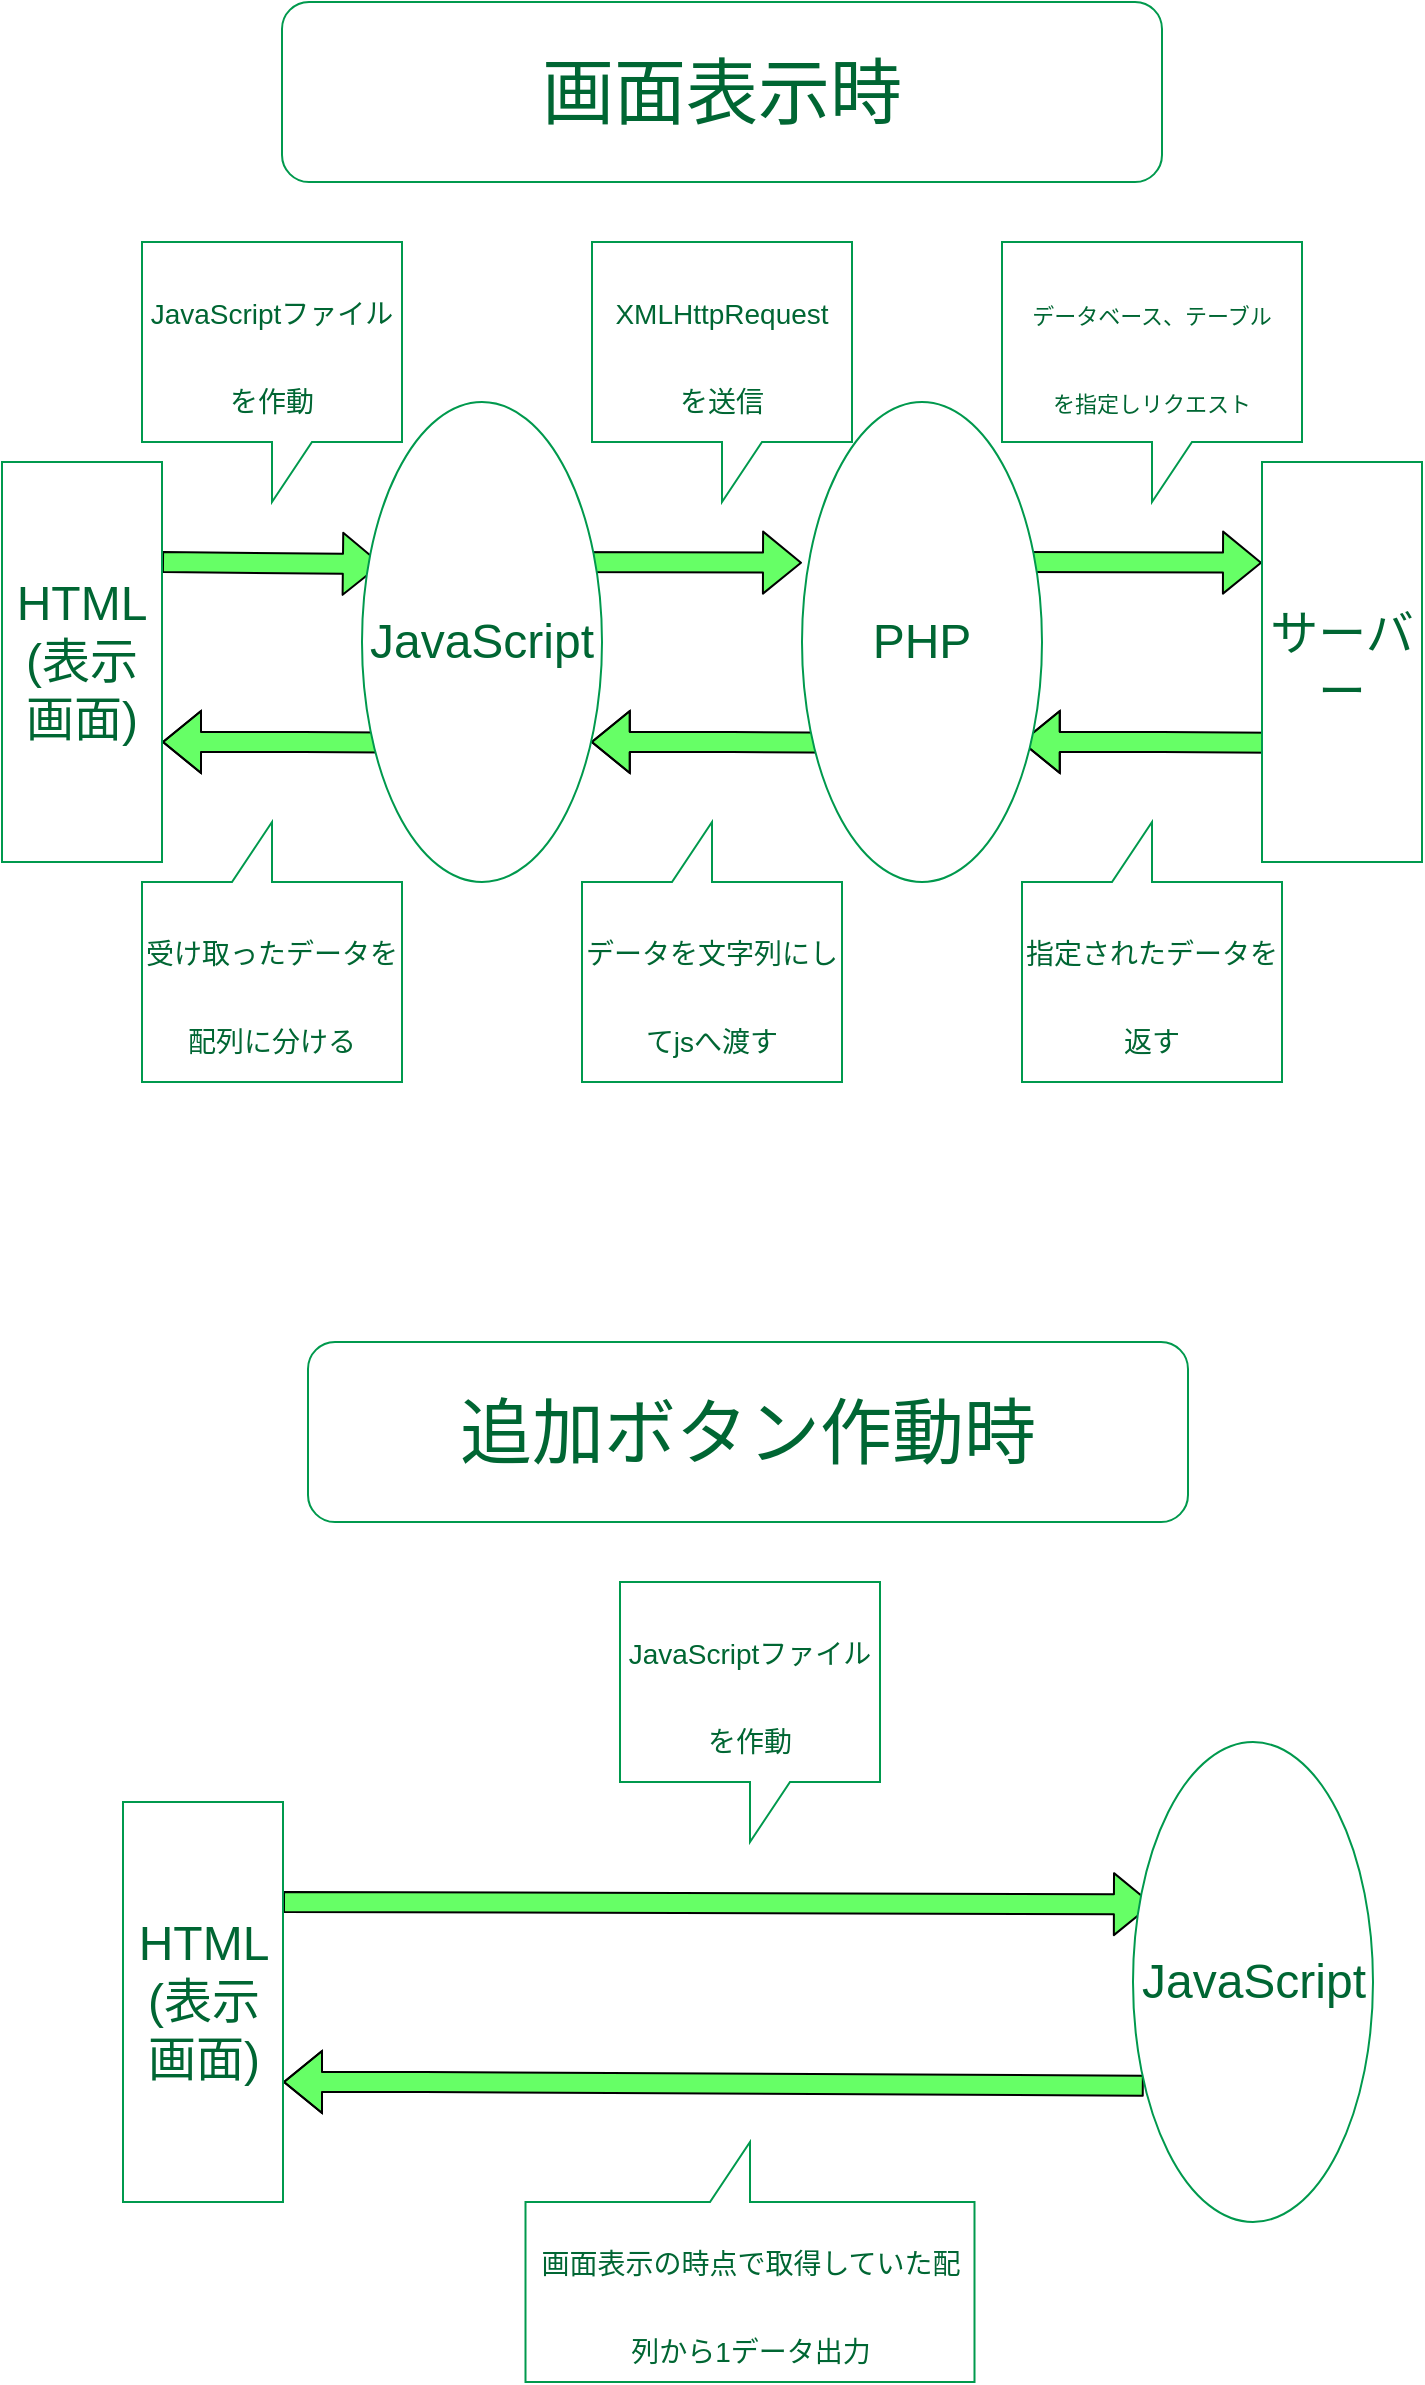 <mxfile>
    <diagram id="lHrpgoKARu-_UrLN1xA2" name="ページ1">
        <mxGraphModel dx="732" dy="1610" grid="1" gridSize="10" guides="1" tooltips="1" connect="1" arrows="1" fold="1" page="1" pageScale="1" pageWidth="827" pageHeight="1169" math="0" shadow="0">
            <root>
                <mxCell id="0"/>
                <mxCell id="1" parent="0"/>
                <mxCell id="654" style="edgeStyle=none;shape=flexArrow;html=1;fontSize=36;fontColor=#006633;fillColor=#66FF66;entryX=0.01;entryY=0.339;entryDx=0;entryDy=0;entryPerimeter=0;" edge="1" parent="1">
                    <mxGeometry relative="1" as="geometry">
                        <mxPoint x="251.2" y="360.36" as="sourcePoint"/>
                        <mxPoint x="120.0" y="360" as="targetPoint"/>
                        <Array as="points">
                            <mxPoint x="190.6" y="360"/>
                        </Array>
                    </mxGeometry>
                </mxCell>
                <mxCell id="653" style="edgeStyle=none;shape=flexArrow;html=1;fontSize=36;fontColor=#006633;fillColor=#66FF66;entryX=0.01;entryY=0.339;entryDx=0;entryDy=0;entryPerimeter=0;" edge="1" parent="1">
                    <mxGeometry relative="1" as="geometry">
                        <mxPoint x="465.6" y="360.36" as="sourcePoint"/>
                        <mxPoint x="334.4" y="360" as="targetPoint"/>
                        <Array as="points">
                            <mxPoint x="405" y="360"/>
                        </Array>
                    </mxGeometry>
                </mxCell>
                <mxCell id="650" style="edgeStyle=none;shape=flexArrow;html=1;fontSize=36;fontColor=#006633;fillColor=#66FF66;entryX=0.01;entryY=0.339;entryDx=0;entryDy=0;entryPerimeter=0;" edge="1" parent="1">
                    <mxGeometry relative="1" as="geometry">
                        <mxPoint x="680.6" y="360.36" as="sourcePoint"/>
                        <mxPoint x="549.4" y="360" as="targetPoint"/>
                        <Array as="points">
                            <mxPoint x="620" y="360"/>
                        </Array>
                    </mxGeometry>
                </mxCell>
                <mxCell id="644" style="edgeStyle=none;shape=flexArrow;html=1;fontSize=36;fontColor=#006633;fillColor=#66FF66;entryX=0.01;entryY=0.339;entryDx=0;entryDy=0;entryPerimeter=0;" edge="1" parent="1">
                    <mxGeometry relative="1" as="geometry">
                        <mxPoint x="308.8" y="270" as="sourcePoint"/>
                        <mxPoint x="440" y="270.36" as="targetPoint"/>
                    </mxGeometry>
                </mxCell>
                <mxCell id="643" style="edgeStyle=none;shape=flexArrow;html=1;fontSize=36;fontColor=#006633;fillColor=#66FF66;entryX=0.01;entryY=0.339;entryDx=0;entryDy=0;entryPerimeter=0;" edge="1" parent="1">
                    <mxGeometry relative="1" as="geometry">
                        <mxPoint x="538.8" y="270" as="sourcePoint"/>
                        <mxPoint x="670" y="270.36" as="targetPoint"/>
                    </mxGeometry>
                </mxCell>
                <mxCell id="633" value="&lt;font style=&quot;font-size: 24px;&quot;&gt;サーバー&lt;/font&gt;" style="rounded=0;whiteSpace=wrap;html=1;strokeColor=#00994D;fontColor=#006633;fillColor=#FFFFFF;" vertex="1" parent="1">
                    <mxGeometry x="670" y="220" width="80" height="200" as="geometry"/>
                </mxCell>
                <mxCell id="636" style="edgeStyle=none;shape=flexArrow;html=1;exitX=1;exitY=0.25;exitDx=0;exitDy=0;fontColor=#006633;entryX=0.083;entryY=0.338;entryDx=0;entryDy=0;entryPerimeter=0;fillColor=#66FF66;" edge="1" parent="1" source="634" target="638">
                    <mxGeometry relative="1" as="geometry">
                        <mxPoint x="200" y="271" as="targetPoint"/>
                    </mxGeometry>
                </mxCell>
                <mxCell id="634" value="&lt;font style=&quot;font-size: 24px;&quot;&gt;HTML&lt;br&gt;(表示画面)&lt;/font&gt;" style="rounded=0;whiteSpace=wrap;html=1;strokeColor=#00994D;fontColor=#006633;fillColor=#FFFFFF;" vertex="1" parent="1">
                    <mxGeometry x="40" y="220" width="80" height="200" as="geometry"/>
                </mxCell>
                <mxCell id="638" value="&lt;font style=&quot;font-size: 24px;&quot;&gt;JavaScript&lt;/font&gt;" style="ellipse;whiteSpace=wrap;html=1;strokeColor=#00994D;fontColor=#006633;fillColor=#FFFFFF;" vertex="1" parent="1">
                    <mxGeometry x="220" y="190" width="120" height="240" as="geometry"/>
                </mxCell>
                <mxCell id="639" value="&lt;font style=&quot;font-size: 24px;&quot;&gt;PHP&lt;/font&gt;" style="ellipse;whiteSpace=wrap;html=1;strokeColor=#00994D;fontColor=#006633;fillColor=#FFFFFF;" vertex="1" parent="1">
                    <mxGeometry x="440" y="190" width="120" height="240" as="geometry"/>
                </mxCell>
                <mxCell id="641" value="&lt;font style=&quot;font-size: 36px;&quot;&gt;画面表示時&lt;/font&gt;" style="rounded=1;whiteSpace=wrap;html=1;strokeColor=#00994D;fontSize=18;fontColor=#006633;fillColor=#FFFFFF;" vertex="1" parent="1">
                    <mxGeometry x="180" y="-10" width="440" height="90" as="geometry"/>
                </mxCell>
                <mxCell id="645" value="&lt;font style=&quot;font-size: 14px;&quot;&gt;JavaScriptファイルを作動&lt;/font&gt;" style="shape=callout;whiteSpace=wrap;html=1;perimeter=calloutPerimeter;strokeColor=#00994D;fontSize=36;fontColor=#006633;fillColor=#FFFFFF;" vertex="1" parent="1">
                    <mxGeometry x="110" y="110" width="130" height="130" as="geometry"/>
                </mxCell>
                <mxCell id="647" value="&lt;font style=&quot;font-size: 14px;&quot;&gt;XMLHttpRequest&lt;br&gt;を送信&lt;/font&gt;" style="shape=callout;whiteSpace=wrap;html=1;perimeter=calloutPerimeter;strokeColor=#00994D;fontSize=36;fontColor=#006633;fillColor=#FFFFFF;" vertex="1" parent="1">
                    <mxGeometry x="335" y="110" width="130" height="130" as="geometry"/>
                </mxCell>
                <mxCell id="648" value="&lt;font style=&quot;font-size: 11px;&quot;&gt;データベース、テーブル&lt;br&gt;を指定しリクエスト&lt;br&gt;&lt;/font&gt;" style="shape=callout;whiteSpace=wrap;html=1;perimeter=calloutPerimeter;strokeColor=#00994D;fontSize=36;fontColor=#006633;fillColor=#FFFFFF;" vertex="1" parent="1">
                    <mxGeometry x="540" y="110" width="150" height="130" as="geometry"/>
                </mxCell>
                <mxCell id="655" value="&lt;font style=&quot;font-size: 14px;&quot;&gt;指定されたデータを&lt;br&gt;返す&lt;br&gt;&lt;/font&gt;" style="shape=callout;whiteSpace=wrap;html=1;perimeter=calloutPerimeter;strokeColor=#00994D;fontSize=36;fontColor=#006633;fillColor=#FFFFFF;rotation=0;direction=west;" vertex="1" parent="1">
                    <mxGeometry x="550" y="400" width="130" height="130" as="geometry"/>
                </mxCell>
                <mxCell id="658" value="&lt;font style=&quot;font-size: 14px;&quot;&gt;データを文字列にしてjsへ渡す&lt;br&gt;&lt;/font&gt;" style="shape=callout;whiteSpace=wrap;html=1;perimeter=calloutPerimeter;strokeColor=#00994D;fontSize=36;fontColor=#006633;fillColor=#FFFFFF;rotation=0;direction=west;" vertex="1" parent="1">
                    <mxGeometry x="330" y="400" width="130" height="130" as="geometry"/>
                </mxCell>
                <mxCell id="659" value="&lt;font style=&quot;font-size: 14px;&quot;&gt;受け取ったデータを配列に分ける&lt;br&gt;&lt;/font&gt;" style="shape=callout;whiteSpace=wrap;html=1;perimeter=calloutPerimeter;strokeColor=#00994D;fontSize=36;fontColor=#006633;fillColor=#FFFFFF;rotation=0;direction=west;" vertex="1" parent="1">
                    <mxGeometry x="110" y="400" width="130" height="130" as="geometry"/>
                </mxCell>
                <mxCell id="661" style="edgeStyle=none;shape=flexArrow;html=1;fontSize=36;fontColor=#006633;fillColor=#66FF66;entryX=0.01;entryY=0.339;entryDx=0;entryDy=0;entryPerimeter=0;exitX=0.045;exitY=0.716;exitDx=0;exitDy=0;exitPerimeter=0;" edge="1" parent="1" source="669">
                    <mxGeometry relative="1" as="geometry">
                        <mxPoint x="311.7" y="1030.36" as="sourcePoint"/>
                        <mxPoint x="180.5" y="1030" as="targetPoint"/>
                        <Array as="points">
                            <mxPoint x="251.1" y="1030"/>
                        </Array>
                    </mxGeometry>
                </mxCell>
                <mxCell id="667" style="edgeStyle=none;shape=flexArrow;html=1;exitX=1;exitY=0.25;exitDx=0;exitDy=0;fontColor=#006633;entryX=0.083;entryY=0.338;entryDx=0;entryDy=0;entryPerimeter=0;fillColor=#66FF66;" edge="1" parent="1" source="668" target="669">
                    <mxGeometry relative="1" as="geometry">
                        <mxPoint x="260.5" y="941" as="targetPoint"/>
                    </mxGeometry>
                </mxCell>
                <mxCell id="668" value="&lt;font style=&quot;font-size: 24px;&quot;&gt;HTML&lt;br&gt;(表示画面)&lt;/font&gt;" style="rounded=0;whiteSpace=wrap;html=1;strokeColor=#00994D;fontColor=#006633;fillColor=#FFFFFF;" vertex="1" parent="1">
                    <mxGeometry x="100.5" y="890" width="80" height="200" as="geometry"/>
                </mxCell>
                <mxCell id="669" value="&lt;font style=&quot;font-size: 24px;&quot;&gt;JavaScript&lt;/font&gt;" style="ellipse;whiteSpace=wrap;html=1;strokeColor=#00994D;fontColor=#006633;fillColor=#FFFFFF;" vertex="1" parent="1">
                    <mxGeometry x="605.5" y="860" width="120" height="240" as="geometry"/>
                </mxCell>
                <mxCell id="671" value="&lt;span style=&quot;font-size: 36px;&quot;&gt;追加ボタン作動時&lt;/span&gt;" style="rounded=1;whiteSpace=wrap;html=1;strokeColor=#00994D;fontSize=18;fontColor=#006633;fillColor=#FFFFFF;" vertex="1" parent="1">
                    <mxGeometry x="193" y="660" width="440" height="90" as="geometry"/>
                </mxCell>
                <mxCell id="672" value="&lt;span style=&quot;font-size: 14px;&quot;&gt;JavaScriptファイルを作動&lt;/span&gt;" style="shape=callout;whiteSpace=wrap;html=1;perimeter=calloutPerimeter;strokeColor=#00994D;fontSize=36;fontColor=#006633;fillColor=#FFFFFF;" vertex="1" parent="1">
                    <mxGeometry x="349" y="780" width="130" height="130" as="geometry"/>
                </mxCell>
                <mxCell id="676" value="&lt;font style=&quot;font-size: 14px;&quot;&gt;画面表示の時点で取得していた配列から1データ出力&lt;br&gt;&lt;/font&gt;" style="shape=callout;whiteSpace=wrap;html=1;perimeter=calloutPerimeter;strokeColor=#00994D;fontSize=36;fontColor=#006633;fillColor=#FFFFFF;rotation=0;direction=west;" vertex="1" parent="1">
                    <mxGeometry x="301.75" y="1060" width="224.5" height="120" as="geometry"/>
                </mxCell>
            </root>
        </mxGraphModel>
    </diagram>
</mxfile>